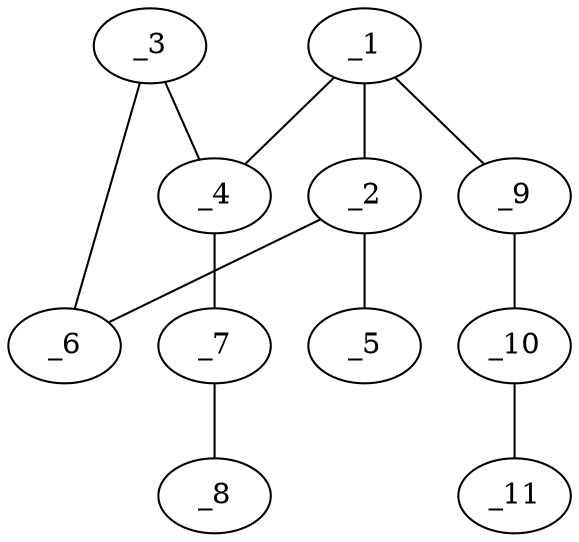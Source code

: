 graph molid685783 {
	_1	 [charge=0,
		chem=4,
		symbol="N  ",
		x="4.5032",
		y="-0.4806"];
	_2	 [charge=0,
		chem=1,
		symbol="C  ",
		x="5.3122",
		y="-1.0684"];
	_1 -- _2	 [valence=1];
	_4	 [charge=0,
		chem=1,
		symbol="C  ",
		x="3.6942",
		y="-1.0684"];
	_1 -- _4	 [valence=1];
	_9	 [charge=0,
		chem=1,
		symbol="C  ",
		x="4.5032",
		y="0.5194"];
	_1 -- _9	 [valence=1];
	_5	 [charge=0,
		chem=2,
		symbol="O  ",
		x="6.2633",
		y="-0.7594"];
	_2 -- _5	 [valence=2];
	_6	 [charge=0,
		chem=4,
		symbol="N  ",
		x="5.0032",
		y="-2.0194"];
	_2 -- _6	 [valence=1];
	_3	 [charge=0,
		chem=4,
		symbol="N  ",
		x="4.0032",
		y="-2.0194"];
	_3 -- _4	 [valence=2];
	_3 -- _6	 [valence=1];
	_7	 [charge=0,
		chem=1,
		symbol="C  ",
		x="2.7431",
		y="-0.7593"];
	_4 -- _7	 [valence=1];
	_8	 [charge=0,
		chem=1,
		symbol="C  ",
		x=2,
		y="-1.4285"];
	_7 -- _8	 [valence=1];
	_10	 [charge=0,
		chem=1,
		symbol="C  ",
		x="5.3693",
		y="1.0194"];
	_9 -- _10	 [valence=1];
	_11	 [charge=0,
		chem=2,
		symbol="O  ",
		x="5.3693",
		y="2.0194"];
	_10 -- _11	 [valence=1];
}
